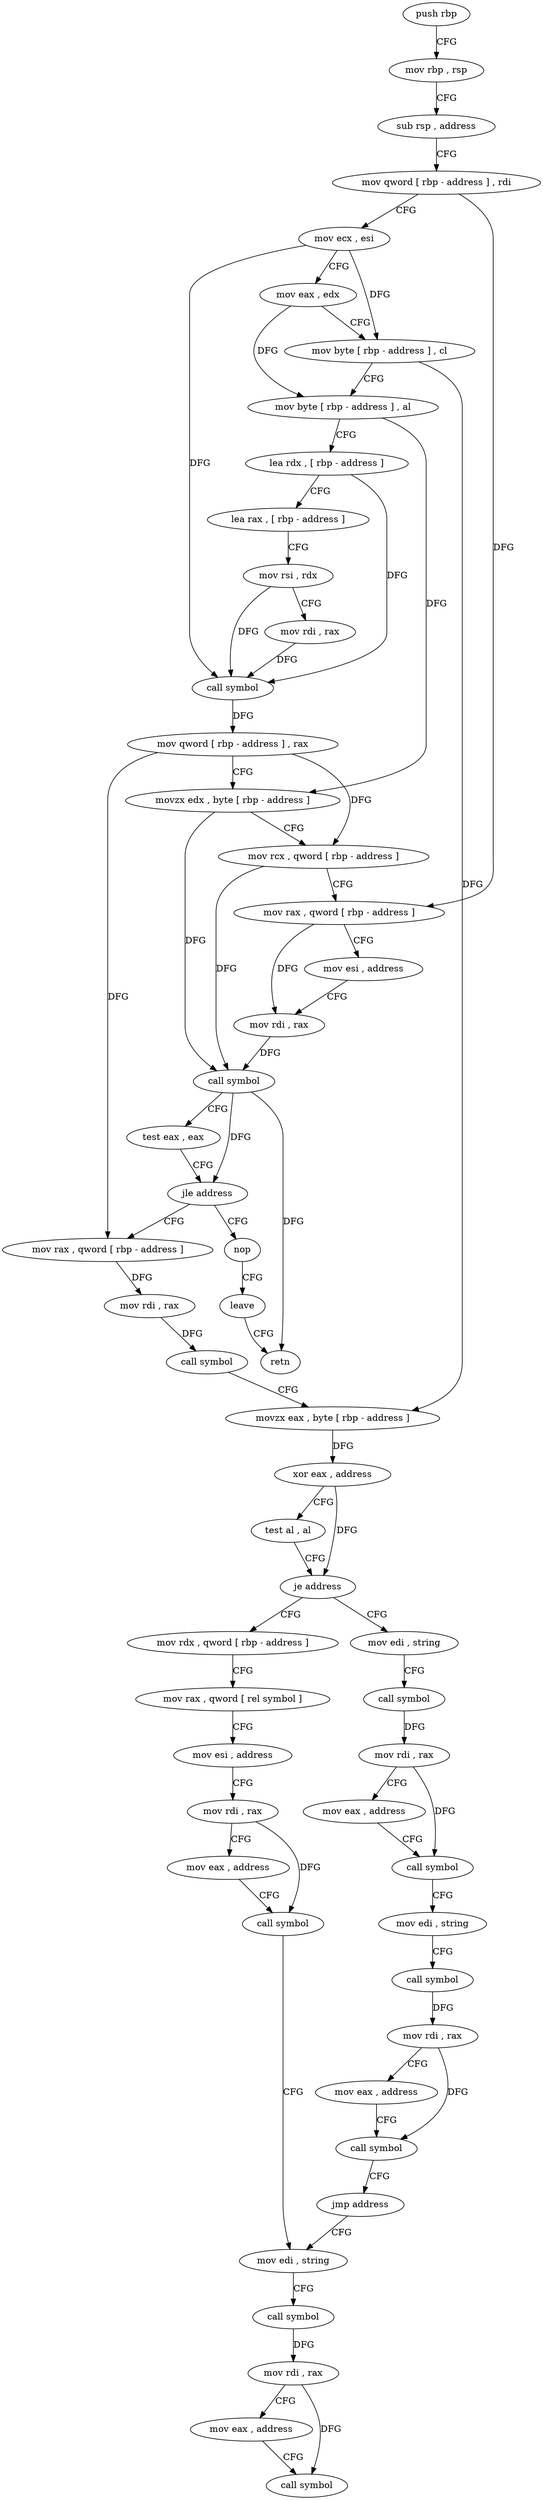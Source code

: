digraph "func" {
"4218551" [label = "push rbp" ]
"4218552" [label = "mov rbp , rsp" ]
"4218555" [label = "sub rsp , address" ]
"4218559" [label = "mov qword [ rbp - address ] , rdi" ]
"4218563" [label = "mov ecx , esi" ]
"4218565" [label = "mov eax , edx" ]
"4218567" [label = "mov byte [ rbp - address ] , cl" ]
"4218570" [label = "mov byte [ rbp - address ] , al" ]
"4218573" [label = "lea rdx , [ rbp - address ]" ]
"4218577" [label = "lea rax , [ rbp - address ]" ]
"4218581" [label = "mov rsi , rdx" ]
"4218584" [label = "mov rdi , rax" ]
"4218587" [label = "call symbol" ]
"4218592" [label = "mov qword [ rbp - address ] , rax" ]
"4218596" [label = "movzx edx , byte [ rbp - address ]" ]
"4218600" [label = "mov rcx , qword [ rbp - address ]" ]
"4218604" [label = "mov rax , qword [ rbp - address ]" ]
"4218608" [label = "mov esi , address" ]
"4218613" [label = "mov rdi , rax" ]
"4218616" [label = "call symbol" ]
"4218621" [label = "test eax , eax" ]
"4218623" [label = "jle address" ]
"4218748" [label = "nop" ]
"4218625" [label = "mov rax , qword [ rbp - address ]" ]
"4218749" [label = "leave" ]
"4218750" [label = "retn" ]
"4218629" [label = "mov rdi , rax" ]
"4218632" [label = "call symbol" ]
"4218637" [label = "movzx eax , byte [ rbp - address ]" ]
"4218641" [label = "xor eax , address" ]
"4218644" [label = "test al , al" ]
"4218646" [label = "je address" ]
"4218696" [label = "mov rdx , qword [ rbp - address ]" ]
"4218648" [label = "mov edi , string" ]
"4218700" [label = "mov rax , qword [ rel symbol ]" ]
"4218707" [label = "mov esi , address" ]
"4218712" [label = "mov rdi , rax" ]
"4218715" [label = "mov eax , address" ]
"4218720" [label = "call symbol" ]
"4218725" [label = "mov edi , string" ]
"4218653" [label = "call symbol" ]
"4218658" [label = "mov rdi , rax" ]
"4218661" [label = "mov eax , address" ]
"4218666" [label = "call symbol" ]
"4218671" [label = "mov edi , string" ]
"4218676" [label = "call symbol" ]
"4218681" [label = "mov rdi , rax" ]
"4218684" [label = "mov eax , address" ]
"4218689" [label = "call symbol" ]
"4218694" [label = "jmp address" ]
"4218730" [label = "call symbol" ]
"4218735" [label = "mov rdi , rax" ]
"4218738" [label = "mov eax , address" ]
"4218743" [label = "call symbol" ]
"4218551" -> "4218552" [ label = "CFG" ]
"4218552" -> "4218555" [ label = "CFG" ]
"4218555" -> "4218559" [ label = "CFG" ]
"4218559" -> "4218563" [ label = "CFG" ]
"4218559" -> "4218604" [ label = "DFG" ]
"4218563" -> "4218565" [ label = "CFG" ]
"4218563" -> "4218567" [ label = "DFG" ]
"4218563" -> "4218587" [ label = "DFG" ]
"4218565" -> "4218567" [ label = "CFG" ]
"4218565" -> "4218570" [ label = "DFG" ]
"4218567" -> "4218570" [ label = "CFG" ]
"4218567" -> "4218637" [ label = "DFG" ]
"4218570" -> "4218573" [ label = "CFG" ]
"4218570" -> "4218596" [ label = "DFG" ]
"4218573" -> "4218577" [ label = "CFG" ]
"4218573" -> "4218587" [ label = "DFG" ]
"4218577" -> "4218581" [ label = "CFG" ]
"4218581" -> "4218584" [ label = "CFG" ]
"4218581" -> "4218587" [ label = "DFG" ]
"4218584" -> "4218587" [ label = "DFG" ]
"4218587" -> "4218592" [ label = "DFG" ]
"4218592" -> "4218596" [ label = "CFG" ]
"4218592" -> "4218600" [ label = "DFG" ]
"4218592" -> "4218625" [ label = "DFG" ]
"4218596" -> "4218600" [ label = "CFG" ]
"4218596" -> "4218616" [ label = "DFG" ]
"4218600" -> "4218604" [ label = "CFG" ]
"4218600" -> "4218616" [ label = "DFG" ]
"4218604" -> "4218608" [ label = "CFG" ]
"4218604" -> "4218613" [ label = "DFG" ]
"4218608" -> "4218613" [ label = "CFG" ]
"4218613" -> "4218616" [ label = "DFG" ]
"4218616" -> "4218621" [ label = "CFG" ]
"4218616" -> "4218623" [ label = "DFG" ]
"4218616" -> "4218750" [ label = "DFG" ]
"4218621" -> "4218623" [ label = "CFG" ]
"4218623" -> "4218748" [ label = "CFG" ]
"4218623" -> "4218625" [ label = "CFG" ]
"4218748" -> "4218749" [ label = "CFG" ]
"4218625" -> "4218629" [ label = "DFG" ]
"4218749" -> "4218750" [ label = "CFG" ]
"4218629" -> "4218632" [ label = "DFG" ]
"4218632" -> "4218637" [ label = "CFG" ]
"4218637" -> "4218641" [ label = "DFG" ]
"4218641" -> "4218644" [ label = "CFG" ]
"4218641" -> "4218646" [ label = "DFG" ]
"4218644" -> "4218646" [ label = "CFG" ]
"4218646" -> "4218696" [ label = "CFG" ]
"4218646" -> "4218648" [ label = "CFG" ]
"4218696" -> "4218700" [ label = "CFG" ]
"4218648" -> "4218653" [ label = "CFG" ]
"4218700" -> "4218707" [ label = "CFG" ]
"4218707" -> "4218712" [ label = "CFG" ]
"4218712" -> "4218715" [ label = "CFG" ]
"4218712" -> "4218720" [ label = "DFG" ]
"4218715" -> "4218720" [ label = "CFG" ]
"4218720" -> "4218725" [ label = "CFG" ]
"4218725" -> "4218730" [ label = "CFG" ]
"4218653" -> "4218658" [ label = "DFG" ]
"4218658" -> "4218661" [ label = "CFG" ]
"4218658" -> "4218666" [ label = "DFG" ]
"4218661" -> "4218666" [ label = "CFG" ]
"4218666" -> "4218671" [ label = "CFG" ]
"4218671" -> "4218676" [ label = "CFG" ]
"4218676" -> "4218681" [ label = "DFG" ]
"4218681" -> "4218684" [ label = "CFG" ]
"4218681" -> "4218689" [ label = "DFG" ]
"4218684" -> "4218689" [ label = "CFG" ]
"4218689" -> "4218694" [ label = "CFG" ]
"4218694" -> "4218725" [ label = "CFG" ]
"4218730" -> "4218735" [ label = "DFG" ]
"4218735" -> "4218738" [ label = "CFG" ]
"4218735" -> "4218743" [ label = "DFG" ]
"4218738" -> "4218743" [ label = "CFG" ]
}
